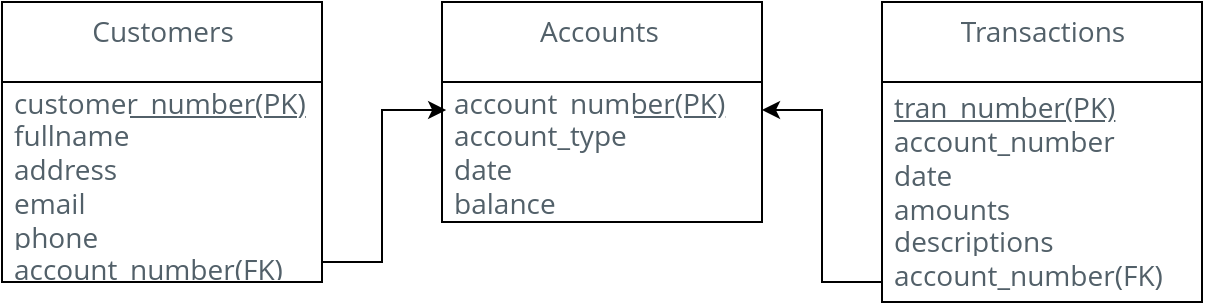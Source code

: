 <mxfile version="14.1.8" type="device"><diagram id="kCY-lkRODsYTbU6DBnLg" name="Page-1"><mxGraphModel dx="1092" dy="494" grid="1" gridSize="10" guides="1" tooltips="1" connect="1" arrows="1" fold="1" page="1" pageScale="1" pageWidth="1654" pageHeight="2336" math="0" shadow="0"><root><mxCell id="0"/><mxCell id="1" parent="0"/><mxCell id="nJDscrkI_oQ9c2DsjjlG-1" value="&lt;span style=&quot;color: rgb(82 , 96 , 105) ; font-family: &amp;#34;open sans&amp;#34; , sans-serif ; font-size: 14px ; text-align: left ; background-color: rgb(255 , 255 , 255)&quot;&gt;Customers&lt;/span&gt;" style="swimlane;fontStyle=0;align=center;verticalAlign=top;childLayout=stackLayout;horizontal=1;startSize=40;horizontalStack=0;resizeParent=1;resizeParentMax=0;resizeLast=0;collapsible=0;marginBottom=0;html=1;" vertex="1" parent="1"><mxGeometry x="120" y="80" width="160" height="140" as="geometry"/></mxCell><mxCell id="nJDscrkI_oQ9c2DsjjlG-2" value="&lt;span style=&quot;color: rgb(82 , 96 , 105) ; font-family: &amp;#34;open sans&amp;#34; , sans-serif ; font-size: 14px ; background-color: rgb(255 , 255 , 255)&quot;&gt;&lt;u&gt;customer_number(PK)&lt;br&gt;&lt;/u&gt;&lt;/span&gt;&lt;span style=&quot;color: rgb(82 , 96 , 105) ; font-family: &amp;#34;open sans&amp;#34; , sans-serif ; font-size: 14px ; background-color: rgb(255 , 255 , 255)&quot;&gt;fullname&lt;br&gt;&lt;/span&gt;&lt;span style=&quot;color: rgb(82 , 96 , 105) ; font-family: &amp;#34;open sans&amp;#34; , sans-serif ; font-size: 14px ; background-color: rgb(255 , 255 , 255)&quot;&gt;address&lt;br&gt;&lt;/span&gt;&lt;span style=&quot;color: rgb(82 , 96 , 105) ; font-family: &amp;#34;open sans&amp;#34; , sans-serif ; font-size: 14px ; background-color: rgb(255 , 255 , 255)&quot;&gt;email&lt;br&gt;&lt;/span&gt;&lt;span style=&quot;color: rgb(82 , 96 , 105) ; font-family: &amp;#34;open sans&amp;#34; , sans-serif ; font-size: 14px ; background-color: rgb(255 , 255 , 255)&quot;&gt;phone&amp;nbsp;&lt;br&gt;&lt;/span&gt;&lt;span style=&quot;color: rgb(82 , 96 , 105) ; font-family: &amp;#34;open sans&amp;#34; , sans-serif ; font-size: 14px ; background-color: rgb(255 , 255 , 255)&quot;&gt;account_number(FK)&lt;/span&gt;&lt;span style=&quot;color: rgb(82 , 96 , 105) ; font-family: &amp;#34;open sans&amp;#34; , sans-serif ; font-size: 14px ; background-color: rgb(255 , 255 , 255)&quot;&gt;&lt;u&gt;&lt;br&gt;&lt;/u&gt;&lt;/span&gt;" style="text;html=1;strokeColor=none;fillColor=none;align=left;verticalAlign=middle;spacingLeft=4;spacingRight=4;overflow=hidden;rotatable=0;points=[[0,0.5],[1,0.5]];portConstraint=eastwest;" vertex="1" parent="nJDscrkI_oQ9c2DsjjlG-1"><mxGeometry y="40" width="160" height="100" as="geometry"/></mxCell><mxCell id="nJDscrkI_oQ9c2DsjjlG-3" value="&lt;span style=&quot;color: rgb(82 , 96 , 105) ; font-family: &amp;#34;open sans&amp;#34; , sans-serif ; font-size: 14px ; text-align: left ; background-color: rgb(255 , 255 , 255)&quot;&gt;Accounts&amp;nbsp;&lt;/span&gt;" style="swimlane;fontStyle=0;align=center;verticalAlign=top;childLayout=stackLayout;horizontal=1;startSize=40;horizontalStack=0;resizeParent=1;resizeParentMax=0;resizeLast=0;collapsible=0;marginBottom=0;html=1;" vertex="1" parent="1"><mxGeometry x="340" y="80" width="160" height="110" as="geometry"/></mxCell><mxCell id="nJDscrkI_oQ9c2DsjjlG-4" value="&lt;span style=&quot;color: rgb(82 , 96 , 105) ; font-family: &amp;#34;open sans&amp;#34; , sans-serif ; font-size: 14px ; background-color: rgb(255 , 255 , 255)&quot;&gt;a&lt;u&gt;ccount_number&lt;/u&gt;&lt;/span&gt;&lt;span style=&quot;color: rgb(82 , 96 , 105) ; font-family: &amp;#34;open sans&amp;#34; , sans-serif ; font-size: 14px ; background-color: rgb(255 , 255 , 255)&quot;&gt;&lt;u&gt;(PK)&lt;br&gt;&lt;/u&gt;&lt;/span&gt;&lt;span style=&quot;color: rgb(82 , 96 , 105) ; font-family: &amp;#34;open sans&amp;#34; , sans-serif ; font-size: 14px ; background-color: rgb(255 , 255 , 255)&quot;&gt;account_type&amp;nbsp;&lt;/span&gt;&lt;span style=&quot;color: rgb(82 , 96 , 105) ; font-family: &amp;#34;open sans&amp;#34; , sans-serif ; font-size: 14px ; background-color: rgb(255 , 255 , 255)&quot;&gt;&lt;br&gt;&lt;/span&gt;&lt;span style=&quot;color: rgb(82 , 96 , 105) ; font-family: &amp;#34;open sans&amp;#34; , sans-serif ; font-size: 14px ; background-color: rgb(255 , 255 , 255)&quot;&gt;date&amp;nbsp;&lt;/span&gt;&lt;span style=&quot;color: rgb(82 , 96 , 105) ; font-family: &amp;#34;open sans&amp;#34; , sans-serif ; font-size: 14px ; background-color: rgb(255 , 255 , 255)&quot;&gt;&lt;br&gt;&lt;/span&gt;&lt;span style=&quot;color: rgb(82 , 96 , 105) ; font-family: &amp;#34;open sans&amp;#34; , sans-serif ; font-size: 14px ; background-color: rgb(255 , 255 , 255)&quot;&gt;balance&amp;nbsp;&lt;/span&gt;&lt;span style=&quot;color: rgb(82 , 96 , 105) ; font-family: &amp;#34;open sans&amp;#34; , sans-serif ; font-size: 14px ; background-color: rgb(255 , 255 , 255)&quot;&gt;&lt;u&gt;&lt;br&gt;&lt;/u&gt;&lt;/span&gt;" style="text;html=1;strokeColor=none;fillColor=none;align=left;verticalAlign=middle;spacingLeft=4;spacingRight=4;overflow=hidden;rotatable=0;points=[[0,0.5],[1,0.5]];portConstraint=eastwest;" vertex="1" parent="nJDscrkI_oQ9c2DsjjlG-3"><mxGeometry y="40" width="160" height="70" as="geometry"/></mxCell><mxCell id="nJDscrkI_oQ9c2DsjjlG-5" value="&lt;span style=&quot;color: rgb(82 , 96 , 105) ; font-family: &amp;#34;open sans&amp;#34; , sans-serif ; font-size: 14px ; text-align: left ; background-color: rgb(255 , 255 , 255)&quot;&gt;Transactions&lt;/span&gt;" style="swimlane;fontStyle=0;align=center;verticalAlign=top;childLayout=stackLayout;horizontal=1;startSize=40;horizontalStack=0;resizeParent=1;resizeParentMax=0;resizeLast=0;collapsible=0;marginBottom=0;html=1;" vertex="1" parent="1"><mxGeometry x="560" y="80" width="160" height="150" as="geometry"/></mxCell><mxCell id="nJDscrkI_oQ9c2DsjjlG-6" value="&lt;span style=&quot;color: rgb(82 , 96 , 105) ; font-family: &amp;#34;open sans&amp;#34; , sans-serif ; font-size: 14px ; background-color: rgb(255 , 255 , 255)&quot;&gt;&lt;u&gt;tran_number(PK)&lt;br&gt;&lt;/u&gt;&lt;/span&gt;&lt;span style=&quot;color: rgb(82 , 96 , 105) ; font-family: &amp;#34;open sans&amp;#34; , sans-serif ; font-size: 14px ; background-color: rgb(255 , 255 , 255)&quot;&gt;account_number&lt;br&gt;&lt;/span&gt;&lt;span style=&quot;color: rgb(82 , 96 , 105) ; font-family: &amp;#34;open sans&amp;#34; , sans-serif ; font-size: 14px ; background-color: rgb(255 , 255 , 255)&quot;&gt;date&amp;nbsp;&lt;br&gt;&lt;/span&gt;&lt;span style=&quot;color: rgb(82 , 96 , 105) ; font-family: &amp;#34;open sans&amp;#34; , sans-serif ; font-size: 14px ; background-color: rgb(255 , 255 , 255)&quot;&gt;amounts&amp;nbsp;&lt;br&gt;&lt;/span&gt;&lt;span style=&quot;color: rgb(82 , 96 , 105) ; font-family: &amp;#34;open sans&amp;#34; , sans-serif ; font-size: 14px ; background-color: rgb(255 , 255 , 255)&quot;&gt;descriptions&amp;nbsp;&lt;br&gt;&lt;/span&gt;&lt;span style=&quot;color: rgb(82 , 96 , 105) ; font-family: &amp;#34;open sans&amp;#34; , sans-serif ; font-size: 14px ; background-color: rgb(255 , 255 , 255)&quot;&gt;account_number(FK)&lt;/span&gt;&lt;span style=&quot;color: rgb(82 , 96 , 105) ; font-family: &amp;#34;open sans&amp;#34; , sans-serif ; font-size: 14px ; background-color: rgb(255 , 255 , 255)&quot;&gt;&lt;u&gt;&lt;br&gt;&lt;/u&gt;&lt;/span&gt;" style="text;html=1;strokeColor=none;fillColor=none;align=left;verticalAlign=middle;spacingLeft=4;spacingRight=4;overflow=hidden;rotatable=0;points=[[0,0.5],[1,0.5]];portConstraint=eastwest;" vertex="1" parent="nJDscrkI_oQ9c2DsjjlG-5"><mxGeometry y="40" width="160" height="110" as="geometry"/></mxCell><mxCell id="nJDscrkI_oQ9c2DsjjlG-11" style="edgeStyle=orthogonalEdgeStyle;rounded=0;orthogonalLoop=1;jettySize=auto;html=1;entryX=0.013;entryY=0.2;entryDx=0;entryDy=0;entryPerimeter=0;" edge="1" parent="1" source="nJDscrkI_oQ9c2DsjjlG-2" target="nJDscrkI_oQ9c2DsjjlG-4"><mxGeometry relative="1" as="geometry"><Array as="points"><mxPoint x="310" y="210"/><mxPoint x="310" y="134"/></Array></mxGeometry></mxCell><mxCell id="nJDscrkI_oQ9c2DsjjlG-12" style="edgeStyle=orthogonalEdgeStyle;rounded=0;orthogonalLoop=1;jettySize=auto;html=1;entryX=1;entryY=0.2;entryDx=0;entryDy=0;entryPerimeter=0;" edge="1" parent="1" source="nJDscrkI_oQ9c2DsjjlG-6" target="nJDscrkI_oQ9c2DsjjlG-4"><mxGeometry relative="1" as="geometry"><Array as="points"><mxPoint x="530" y="220"/><mxPoint x="530" y="134"/></Array></mxGeometry></mxCell></root></mxGraphModel></diagram></mxfile>